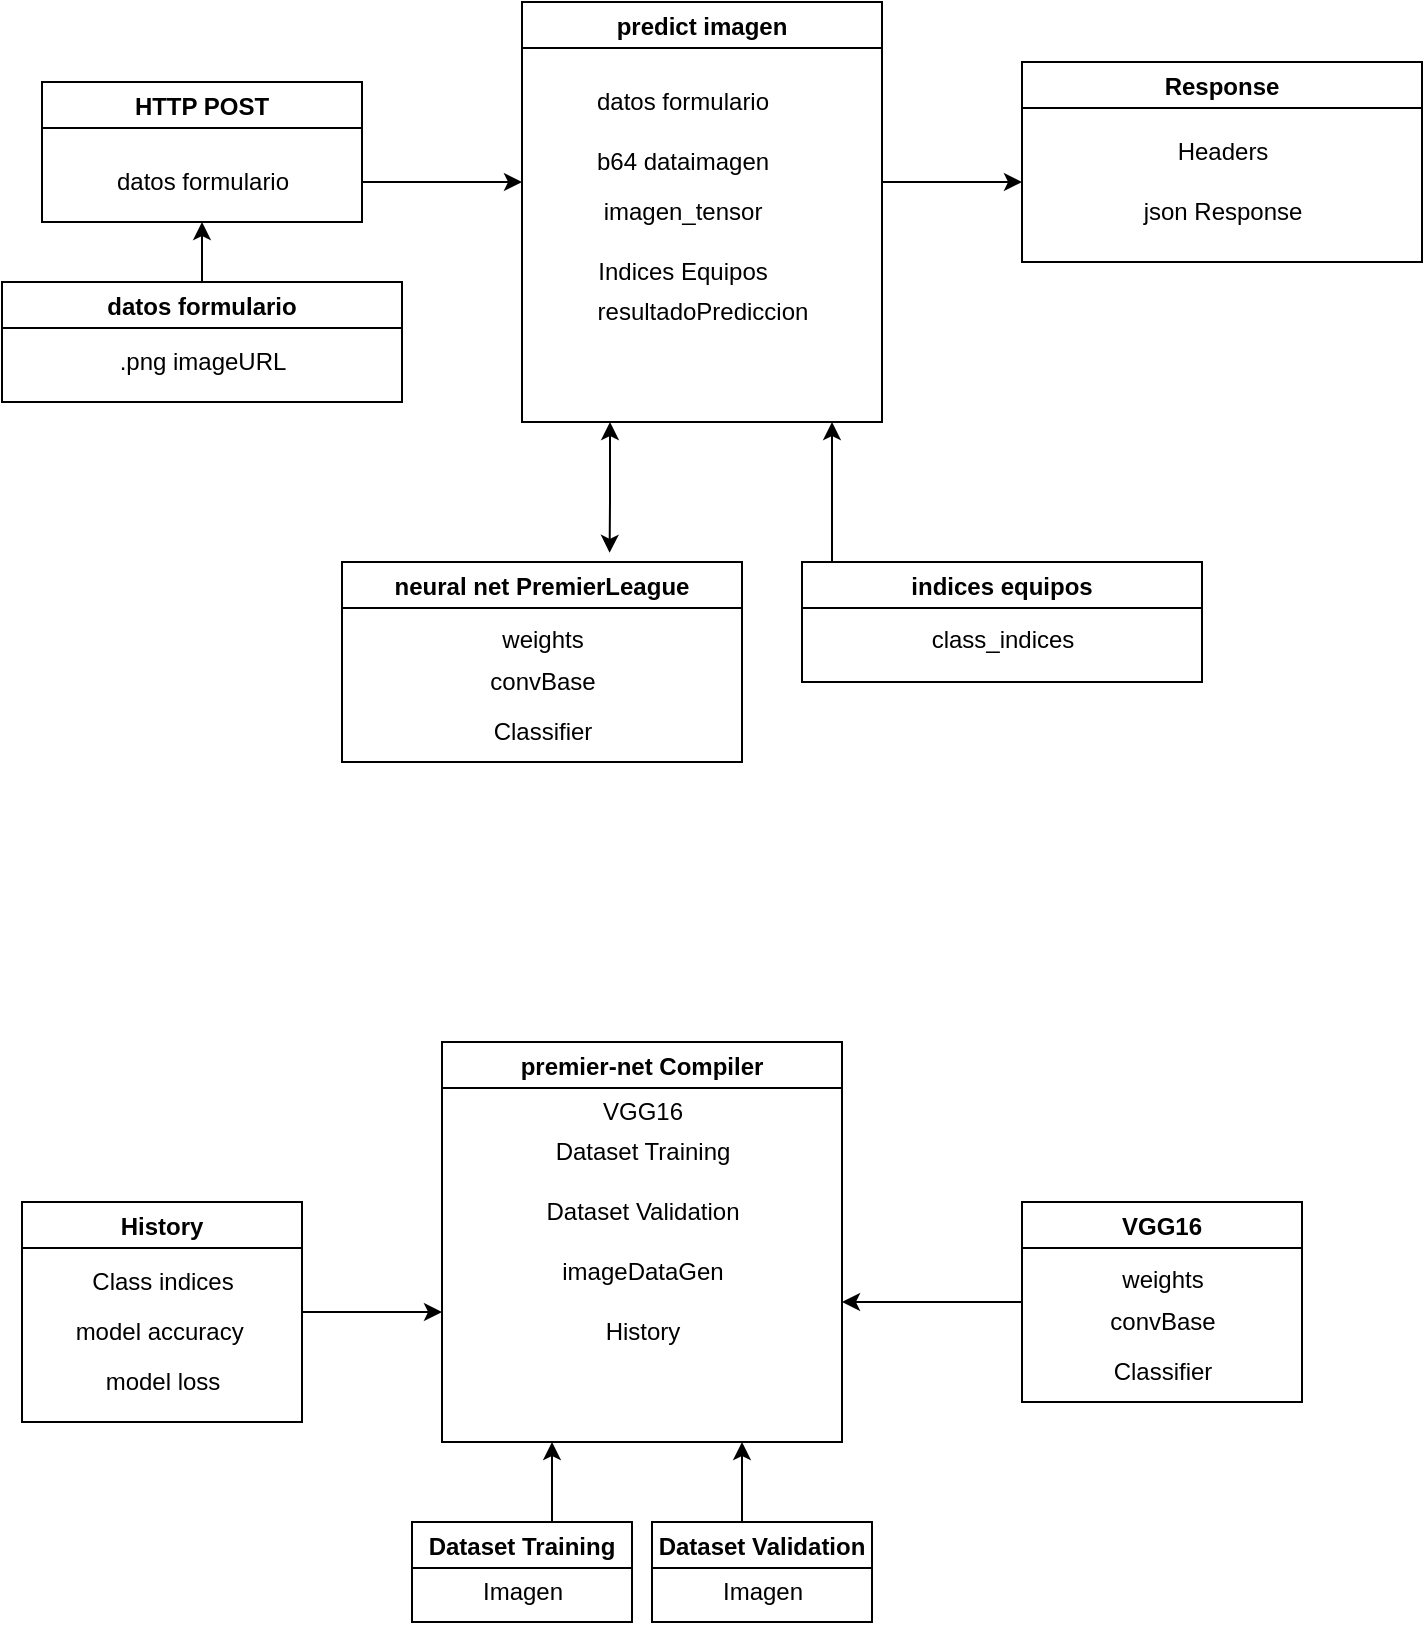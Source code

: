 <mxfile version="20.0.3" type="github">
  <diagram id="_PR5rB8g3A7-WBQryCZw" name="Page-1">
    <mxGraphModel dx="1225" dy="796" grid="1" gridSize="10" guides="1" tooltips="1" connect="1" arrows="1" fold="1" page="1" pageScale="1" pageWidth="827" pageHeight="1169" math="0" shadow="0">
      <root>
        <mxCell id="0" />
        <mxCell id="1" parent="0" />
        <mxCell id="3uMeJU92-yCko1yZ4MZb-9" value="predict imagen" style="swimlane;" parent="1" vertex="1">
          <mxGeometry x="320" y="230" width="180" height="210" as="geometry" />
        </mxCell>
        <mxCell id="3uMeJU92-yCko1yZ4MZb-12" value="b64 dataimagen" style="text;html=1;align=center;verticalAlign=middle;resizable=0;points=[];autosize=1;strokeColor=none;fillColor=none;" parent="3uMeJU92-yCko1yZ4MZb-9" vertex="1">
          <mxGeometry x="25" y="65" width="110" height="30" as="geometry" />
        </mxCell>
        <mxCell id="3uMeJU92-yCko1yZ4MZb-13" value="imagen_tensor" style="text;html=1;align=center;verticalAlign=middle;resizable=0;points=[];autosize=1;strokeColor=none;fillColor=none;" parent="3uMeJU92-yCko1yZ4MZb-9" vertex="1">
          <mxGeometry x="30" y="90" width="100" height="30" as="geometry" />
        </mxCell>
        <mxCell id="3uMeJU92-yCko1yZ4MZb-14" value="resultadoPrediccion" style="text;html=1;align=center;verticalAlign=middle;resizable=0;points=[];autosize=1;strokeColor=none;fillColor=none;" parent="3uMeJU92-yCko1yZ4MZb-9" vertex="1">
          <mxGeometry x="25" y="140" width="130" height="30" as="geometry" />
        </mxCell>
        <mxCell id="3uMeJU92-yCko1yZ4MZb-15" value="Indices Equipos" style="text;html=1;align=center;verticalAlign=middle;resizable=0;points=[];autosize=1;strokeColor=none;fillColor=none;" parent="3uMeJU92-yCko1yZ4MZb-9" vertex="1">
          <mxGeometry x="25" y="120" width="110" height="30" as="geometry" />
        </mxCell>
        <mxCell id="3uMeJU92-yCko1yZ4MZb-11" value="datos formulario" style="text;html=1;align=center;verticalAlign=middle;resizable=0;points=[];autosize=1;strokeColor=none;fillColor=none;" parent="3uMeJU92-yCko1yZ4MZb-9" vertex="1">
          <mxGeometry x="25" y="35" width="110" height="30" as="geometry" />
        </mxCell>
        <mxCell id="3uMeJU92-yCko1yZ4MZb-35" value="" style="edgeStyle=elbowEdgeStyle;elbow=vertical;endArrow=classic;html=1;rounded=0;entryX=0.669;entryY=-0.046;entryDx=0;entryDy=0;entryPerimeter=0;startArrow=classic;startFill=1;" parent="3uMeJU92-yCko1yZ4MZb-9" target="3uMeJU92-yCko1yZ4MZb-28" edge="1">
          <mxGeometry width="50" height="50" relative="1" as="geometry">
            <mxPoint x="44" y="210" as="sourcePoint" />
            <mxPoint x="50" y="270" as="targetPoint" />
            <Array as="points">
              <mxPoint x="50" y="250" />
            </Array>
          </mxGeometry>
        </mxCell>
        <mxCell id="3uMeJU92-yCko1yZ4MZb-16" value="datos formulario" style="swimlane;" parent="1" vertex="1">
          <mxGeometry x="60" y="370" width="200" height="60" as="geometry" />
        </mxCell>
        <mxCell id="3uMeJU92-yCko1yZ4MZb-17" value=".png imageURL" style="text;html=1;align=center;verticalAlign=middle;resizable=0;points=[];autosize=1;strokeColor=none;fillColor=none;" parent="3uMeJU92-yCko1yZ4MZb-16" vertex="1">
          <mxGeometry x="45" y="25" width="110" height="30" as="geometry" />
        </mxCell>
        <mxCell id="3uMeJU92-yCko1yZ4MZb-18" value="indices equipos" style="swimlane;" parent="1" vertex="1">
          <mxGeometry x="460" y="510" width="200" height="60" as="geometry" />
        </mxCell>
        <mxCell id="3uMeJU92-yCko1yZ4MZb-19" value="class_indices" style="text;html=1;align=center;verticalAlign=middle;resizable=0;points=[];autosize=1;strokeColor=none;fillColor=none;" parent="3uMeJU92-yCko1yZ4MZb-18" vertex="1">
          <mxGeometry x="55" y="24" width="90" height="30" as="geometry" />
        </mxCell>
        <mxCell id="3uMeJU92-yCko1yZ4MZb-21" value="Response" style="swimlane;" parent="1" vertex="1">
          <mxGeometry x="570" y="260" width="200" height="100" as="geometry" />
        </mxCell>
        <mxCell id="3uMeJU92-yCko1yZ4MZb-23" value="Headers" style="text;html=1;align=center;verticalAlign=middle;resizable=0;points=[];autosize=1;strokeColor=none;fillColor=none;" parent="3uMeJU92-yCko1yZ4MZb-21" vertex="1">
          <mxGeometry x="65" y="30" width="70" height="30" as="geometry" />
        </mxCell>
        <mxCell id="3uMeJU92-yCko1yZ4MZb-22" value="json Response" style="text;html=1;align=center;verticalAlign=middle;resizable=0;points=[];autosize=1;strokeColor=none;fillColor=none;" parent="3uMeJU92-yCko1yZ4MZb-21" vertex="1">
          <mxGeometry x="50" y="60" width="100" height="30" as="geometry" />
        </mxCell>
        <mxCell id="3uMeJU92-yCko1yZ4MZb-26" value="HTTP POST" style="swimlane;" parent="1" vertex="1">
          <mxGeometry x="80" y="270" width="160" height="70" as="geometry" />
        </mxCell>
        <mxCell id="3uMeJU92-yCko1yZ4MZb-27" value="datos formulario" style="text;html=1;align=center;verticalAlign=middle;resizable=0;points=[];autosize=1;strokeColor=none;fillColor=none;" parent="3uMeJU92-yCko1yZ4MZb-26" vertex="1">
          <mxGeometry x="25" y="35" width="110" height="30" as="geometry" />
        </mxCell>
        <mxCell id="3uMeJU92-yCko1yZ4MZb-28" value="neural net PremierLeague" style="swimlane;" parent="1" vertex="1">
          <mxGeometry x="230" y="510" width="200" height="100" as="geometry" />
        </mxCell>
        <mxCell id="3uMeJU92-yCko1yZ4MZb-29" value="weights" style="text;html=1;align=center;verticalAlign=middle;resizable=0;points=[];autosize=1;strokeColor=none;fillColor=none;" parent="3uMeJU92-yCko1yZ4MZb-28" vertex="1">
          <mxGeometry x="70" y="24" width="60" height="30" as="geometry" />
        </mxCell>
        <mxCell id="lk8_rE0ueBQqv8fIOsy2-2" value="Classifier" style="text;html=1;align=center;verticalAlign=middle;resizable=0;points=[];autosize=1;strokeColor=none;fillColor=none;" vertex="1" parent="3uMeJU92-yCko1yZ4MZb-28">
          <mxGeometry x="65" y="70" width="70" height="30" as="geometry" />
        </mxCell>
        <mxCell id="lk8_rE0ueBQqv8fIOsy2-1" value="convBase" style="text;html=1;align=center;verticalAlign=middle;resizable=0;points=[];autosize=1;strokeColor=none;fillColor=none;" vertex="1" parent="3uMeJU92-yCko1yZ4MZb-28">
          <mxGeometry x="60" y="45" width="80" height="30" as="geometry" />
        </mxCell>
        <mxCell id="3uMeJU92-yCko1yZ4MZb-31" value="" style="endArrow=classic;html=1;rounded=0;entryX=0.5;entryY=1;entryDx=0;entryDy=0;" parent="1" target="3uMeJU92-yCko1yZ4MZb-26" edge="1">
          <mxGeometry width="50" height="50" relative="1" as="geometry">
            <mxPoint x="160" y="370" as="sourcePoint" />
            <mxPoint x="210" y="320" as="targetPoint" />
          </mxGeometry>
        </mxCell>
        <mxCell id="3uMeJU92-yCko1yZ4MZb-32" value="" style="endArrow=classic;html=1;rounded=0;" parent="1" edge="1">
          <mxGeometry width="50" height="50" relative="1" as="geometry">
            <mxPoint x="240" y="320" as="sourcePoint" />
            <mxPoint x="320" y="320" as="targetPoint" />
          </mxGeometry>
        </mxCell>
        <mxCell id="3uMeJU92-yCko1yZ4MZb-33" value="" style="endArrow=classic;html=1;rounded=0;" parent="1" edge="1">
          <mxGeometry width="50" height="50" relative="1" as="geometry">
            <mxPoint x="500" y="320" as="sourcePoint" />
            <mxPoint x="570" y="320" as="targetPoint" />
          </mxGeometry>
        </mxCell>
        <mxCell id="3uMeJU92-yCko1yZ4MZb-37" value="" style="endArrow=classic;html=1;rounded=0;" parent="1" edge="1">
          <mxGeometry width="50" height="50" relative="1" as="geometry">
            <mxPoint x="475" y="510" as="sourcePoint" />
            <mxPoint x="475" y="440" as="targetPoint" />
          </mxGeometry>
        </mxCell>
        <mxCell id="lk8_rE0ueBQqv8fIOsy2-3" value="premier-net Compiler" style="swimlane;" vertex="1" parent="1">
          <mxGeometry x="280" y="750" width="200" height="200" as="geometry" />
        </mxCell>
        <mxCell id="lk8_rE0ueBQqv8fIOsy2-4" value="Dataset Training" style="text;html=1;align=center;verticalAlign=middle;resizable=0;points=[];autosize=1;strokeColor=none;fillColor=none;" vertex="1" parent="lk8_rE0ueBQqv8fIOsy2-3">
          <mxGeometry x="45" y="40" width="110" height="30" as="geometry" />
        </mxCell>
        <mxCell id="lk8_rE0ueBQqv8fIOsy2-5" value="Dataset Validation" style="text;html=1;align=center;verticalAlign=middle;resizable=0;points=[];autosize=1;strokeColor=none;fillColor=none;" vertex="1" parent="lk8_rE0ueBQqv8fIOsy2-3">
          <mxGeometry x="40" y="70" width="120" height="30" as="geometry" />
        </mxCell>
        <mxCell id="lk8_rE0ueBQqv8fIOsy2-6" value="VGG16" style="text;html=1;align=center;verticalAlign=middle;resizable=0;points=[];autosize=1;strokeColor=none;fillColor=none;" vertex="1" parent="lk8_rE0ueBQqv8fIOsy2-3">
          <mxGeometry x="70" y="20" width="60" height="30" as="geometry" />
        </mxCell>
        <mxCell id="lk8_rE0ueBQqv8fIOsy2-11" value="History" style="text;html=1;align=center;verticalAlign=middle;resizable=0;points=[];autosize=1;strokeColor=none;fillColor=none;" vertex="1" parent="lk8_rE0ueBQqv8fIOsy2-3">
          <mxGeometry x="70" y="130" width="60" height="30" as="geometry" />
        </mxCell>
        <mxCell id="lk8_rE0ueBQqv8fIOsy2-8" value="imageDataGen" style="text;html=1;align=center;verticalAlign=middle;resizable=0;points=[];autosize=1;strokeColor=none;fillColor=none;" vertex="1" parent="lk8_rE0ueBQqv8fIOsy2-3">
          <mxGeometry x="50" y="100" width="100" height="30" as="geometry" />
        </mxCell>
        <mxCell id="lk8_rE0ueBQqv8fIOsy2-12" value="VGG16" style="swimlane;" vertex="1" parent="1">
          <mxGeometry x="570" y="830" width="140" height="100" as="geometry" />
        </mxCell>
        <mxCell id="lk8_rE0ueBQqv8fIOsy2-14" value="weights" style="text;html=1;align=center;verticalAlign=middle;resizable=0;points=[];autosize=1;strokeColor=none;fillColor=none;" vertex="1" parent="lk8_rE0ueBQqv8fIOsy2-12">
          <mxGeometry x="40" y="24" width="60" height="30" as="geometry" />
        </mxCell>
        <mxCell id="lk8_rE0ueBQqv8fIOsy2-15" value="Classifier" style="text;html=1;align=center;verticalAlign=middle;resizable=0;points=[];autosize=1;strokeColor=none;fillColor=none;" vertex="1" parent="lk8_rE0ueBQqv8fIOsy2-12">
          <mxGeometry x="35" y="70" width="70" height="30" as="geometry" />
        </mxCell>
        <mxCell id="lk8_rE0ueBQqv8fIOsy2-16" value="convBase" style="text;html=1;align=center;verticalAlign=middle;resizable=0;points=[];autosize=1;strokeColor=none;fillColor=none;" vertex="1" parent="lk8_rE0ueBQqv8fIOsy2-12">
          <mxGeometry x="30" y="45" width="80" height="30" as="geometry" />
        </mxCell>
        <mxCell id="lk8_rE0ueBQqv8fIOsy2-17" value="Dataset Training" style="swimlane;" vertex="1" parent="1">
          <mxGeometry x="265" y="990" width="110" height="50" as="geometry" />
        </mxCell>
        <mxCell id="lk8_rE0ueBQqv8fIOsy2-18" value="Imagen" style="text;html=1;align=center;verticalAlign=middle;resizable=0;points=[];autosize=1;strokeColor=none;fillColor=none;" vertex="1" parent="lk8_rE0ueBQqv8fIOsy2-17">
          <mxGeometry x="25" y="20" width="60" height="30" as="geometry" />
        </mxCell>
        <mxCell id="lk8_rE0ueBQqv8fIOsy2-19" value="Dataset Validation" style="swimlane;" vertex="1" parent="1">
          <mxGeometry x="385" y="990" width="110" height="50" as="geometry" />
        </mxCell>
        <mxCell id="lk8_rE0ueBQqv8fIOsy2-20" value="Imagen" style="text;html=1;align=center;verticalAlign=middle;resizable=0;points=[];autosize=1;strokeColor=none;fillColor=none;" vertex="1" parent="lk8_rE0ueBQqv8fIOsy2-19">
          <mxGeometry x="25" y="20" width="60" height="30" as="geometry" />
        </mxCell>
        <mxCell id="lk8_rE0ueBQqv8fIOsy2-21" value="History" style="swimlane;" vertex="1" parent="1">
          <mxGeometry x="70" y="830" width="140" height="110" as="geometry" />
        </mxCell>
        <mxCell id="lk8_rE0ueBQqv8fIOsy2-22" value="Class indices" style="text;html=1;align=center;verticalAlign=middle;resizable=0;points=[];autosize=1;strokeColor=none;fillColor=none;" vertex="1" parent="lk8_rE0ueBQqv8fIOsy2-21">
          <mxGeometry x="25" y="25" width="90" height="30" as="geometry" />
        </mxCell>
        <mxCell id="lk8_rE0ueBQqv8fIOsy2-23" value="model accuracy&amp;nbsp;" style="text;html=1;align=center;verticalAlign=middle;resizable=0;points=[];autosize=1;strokeColor=none;fillColor=none;" vertex="1" parent="lk8_rE0ueBQqv8fIOsy2-21">
          <mxGeometry x="15" y="50" width="110" height="30" as="geometry" />
        </mxCell>
        <mxCell id="lk8_rE0ueBQqv8fIOsy2-24" value="model loss" style="text;html=1;align=center;verticalAlign=middle;resizable=0;points=[];autosize=1;strokeColor=none;fillColor=none;" vertex="1" parent="1">
          <mxGeometry x="100" y="905" width="80" height="30" as="geometry" />
        </mxCell>
        <mxCell id="lk8_rE0ueBQqv8fIOsy2-26" value="" style="endArrow=classic;html=1;rounded=0;exitX=1;exitY=0.5;exitDx=0;exitDy=0;" edge="1" parent="1" source="lk8_rE0ueBQqv8fIOsy2-21">
          <mxGeometry width="50" height="50" relative="1" as="geometry">
            <mxPoint x="210" y="930" as="sourcePoint" />
            <mxPoint x="280" y="885" as="targetPoint" />
          </mxGeometry>
        </mxCell>
        <mxCell id="lk8_rE0ueBQqv8fIOsy2-27" value="" style="endArrow=none;html=1;rounded=0;entryX=0;entryY=0.5;entryDx=0;entryDy=0;endFill=0;startArrow=classic;startFill=1;" edge="1" parent="1" target="lk8_rE0ueBQqv8fIOsy2-12">
          <mxGeometry width="50" height="50" relative="1" as="geometry">
            <mxPoint x="480" y="880" as="sourcePoint" />
            <mxPoint x="530" y="750" as="targetPoint" />
          </mxGeometry>
        </mxCell>
        <mxCell id="lk8_rE0ueBQqv8fIOsy2-29" value="" style="endArrow=classic;html=1;rounded=0;" edge="1" parent="1">
          <mxGeometry width="50" height="50" relative="1" as="geometry">
            <mxPoint x="335" y="990" as="sourcePoint" />
            <mxPoint x="335" y="950" as="targetPoint" />
          </mxGeometry>
        </mxCell>
        <mxCell id="lk8_rE0ueBQqv8fIOsy2-30" value="" style="endArrow=classic;html=1;rounded=0;entryX=0.75;entryY=1;entryDx=0;entryDy=0;" edge="1" parent="1" target="lk8_rE0ueBQqv8fIOsy2-3">
          <mxGeometry width="50" height="50" relative="1" as="geometry">
            <mxPoint x="430" y="990" as="sourcePoint" />
            <mxPoint x="480" y="940" as="targetPoint" />
          </mxGeometry>
        </mxCell>
      </root>
    </mxGraphModel>
  </diagram>
</mxfile>
